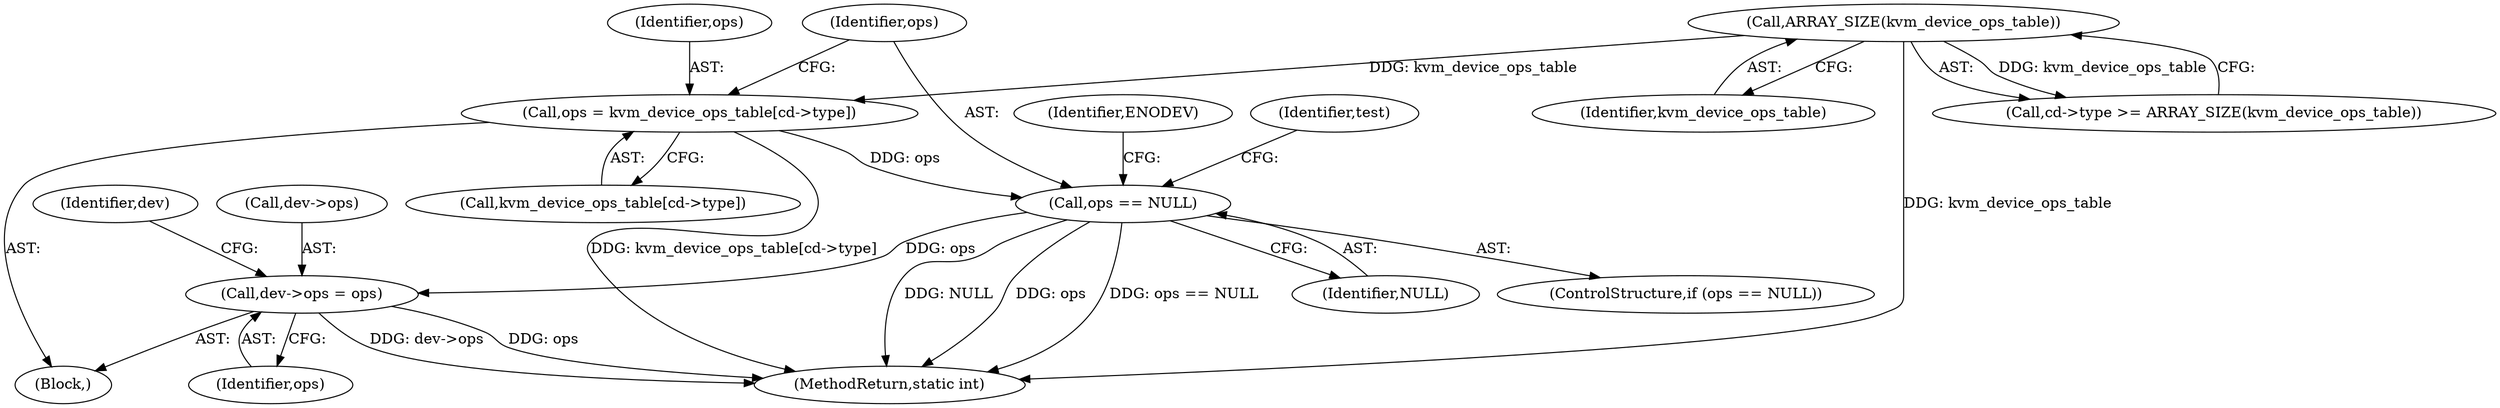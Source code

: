 digraph "0_linux_cfa39381173d5f969daf43582c95ad679189cbc9@array" {
"1000128" [label="(Call,ops = kvm_device_ops_table[cd->type])"];
"1000123" [label="(Call,ARRAY_SIZE(kvm_device_ops_table))"];
"1000136" [label="(Call,ops == NULL)"];
"1000159" [label="(Call,dev->ops = ops)"];
"1000137" [label="(Identifier,ops)"];
"1000130" [label="(Call,kvm_device_ops_table[cd->type])"];
"1000123" [label="(Call,ARRAY_SIZE(kvm_device_ops_table))"];
"1000159" [label="(Call,dev->ops = ops)"];
"1000160" [label="(Call,dev->ops)"];
"1000138" [label="(Identifier,NULL)"];
"1000135" [label="(ControlStructure,if (ops == NULL))"];
"1000163" [label="(Identifier,ops)"];
"1000141" [label="(Identifier,ENODEV)"];
"1000129" [label="(Identifier,ops)"];
"1000128" [label="(Call,ops = kvm_device_ops_table[cd->type])"];
"1000124" [label="(Identifier,kvm_device_ops_table)"];
"1000136" [label="(Call,ops == NULL)"];
"1000119" [label="(Call,cd->type >= ARRAY_SIZE(kvm_device_ops_table))"];
"1000166" [label="(Identifier,dev)"];
"1000103" [label="(Block,)"];
"1000262" [label="(MethodReturn,static int)"];
"1000143" [label="(Identifier,test)"];
"1000128" -> "1000103"  [label="AST: "];
"1000128" -> "1000130"  [label="CFG: "];
"1000129" -> "1000128"  [label="AST: "];
"1000130" -> "1000128"  [label="AST: "];
"1000137" -> "1000128"  [label="CFG: "];
"1000128" -> "1000262"  [label="DDG: kvm_device_ops_table[cd->type]"];
"1000123" -> "1000128"  [label="DDG: kvm_device_ops_table"];
"1000128" -> "1000136"  [label="DDG: ops"];
"1000123" -> "1000119"  [label="AST: "];
"1000123" -> "1000124"  [label="CFG: "];
"1000124" -> "1000123"  [label="AST: "];
"1000119" -> "1000123"  [label="CFG: "];
"1000123" -> "1000262"  [label="DDG: kvm_device_ops_table"];
"1000123" -> "1000119"  [label="DDG: kvm_device_ops_table"];
"1000136" -> "1000135"  [label="AST: "];
"1000136" -> "1000138"  [label="CFG: "];
"1000137" -> "1000136"  [label="AST: "];
"1000138" -> "1000136"  [label="AST: "];
"1000141" -> "1000136"  [label="CFG: "];
"1000143" -> "1000136"  [label="CFG: "];
"1000136" -> "1000262"  [label="DDG: ops == NULL"];
"1000136" -> "1000262"  [label="DDG: NULL"];
"1000136" -> "1000262"  [label="DDG: ops"];
"1000136" -> "1000159"  [label="DDG: ops"];
"1000159" -> "1000103"  [label="AST: "];
"1000159" -> "1000163"  [label="CFG: "];
"1000160" -> "1000159"  [label="AST: "];
"1000163" -> "1000159"  [label="AST: "];
"1000166" -> "1000159"  [label="CFG: "];
"1000159" -> "1000262"  [label="DDG: dev->ops"];
"1000159" -> "1000262"  [label="DDG: ops"];
}

